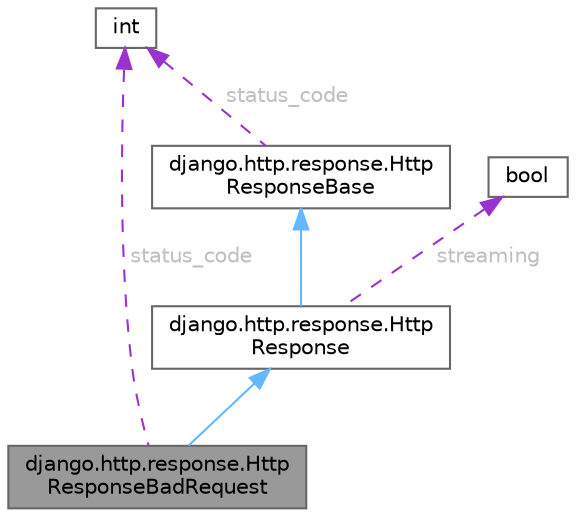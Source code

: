 digraph "django.http.response.HttpResponseBadRequest"
{
 // LATEX_PDF_SIZE
  bgcolor="transparent";
  edge [fontname=Helvetica,fontsize=10,labelfontname=Helvetica,labelfontsize=10];
  node [fontname=Helvetica,fontsize=10,shape=box,height=0.2,width=0.4];
  Node1 [id="Node000001",label="django.http.response.Http\lResponseBadRequest",height=0.2,width=0.4,color="gray40", fillcolor="grey60", style="filled", fontcolor="black",tooltip=" "];
  Node2 -> Node1 [id="edge6_Node000001_Node000002",dir="back",color="steelblue1",style="solid",tooltip=" "];
  Node2 [id="Node000002",label="django.http.response.Http\lResponse",height=0.2,width=0.4,color="gray40", fillcolor="white", style="filled",URL="$classdjango_1_1http_1_1response_1_1HttpResponse.html",tooltip=" "];
  Node3 -> Node2 [id="edge7_Node000002_Node000003",dir="back",color="steelblue1",style="solid",tooltip=" "];
  Node3 [id="Node000003",label="django.http.response.Http\lResponseBase",height=0.2,width=0.4,color="gray40", fillcolor="white", style="filled",URL="$classdjango_1_1http_1_1response_1_1HttpResponseBase.html",tooltip=" "];
  Node4 -> Node3 [id="edge8_Node000003_Node000004",dir="back",color="darkorchid3",style="dashed",tooltip=" ",label=" status_code",fontcolor="grey" ];
  Node4 [id="Node000004",label="int",height=0.2,width=0.4,color="gray40", fillcolor="white", style="filled",tooltip=" "];
  Node5 -> Node2 [id="edge9_Node000002_Node000005",dir="back",color="darkorchid3",style="dashed",tooltip=" ",label=" streaming",fontcolor="grey" ];
  Node5 [id="Node000005",label="bool",height=0.2,width=0.4,color="gray40", fillcolor="white", style="filled",tooltip=" "];
  Node4 -> Node1 [id="edge10_Node000001_Node000004",dir="back",color="darkorchid3",style="dashed",tooltip=" ",label=" status_code",fontcolor="grey" ];
}

